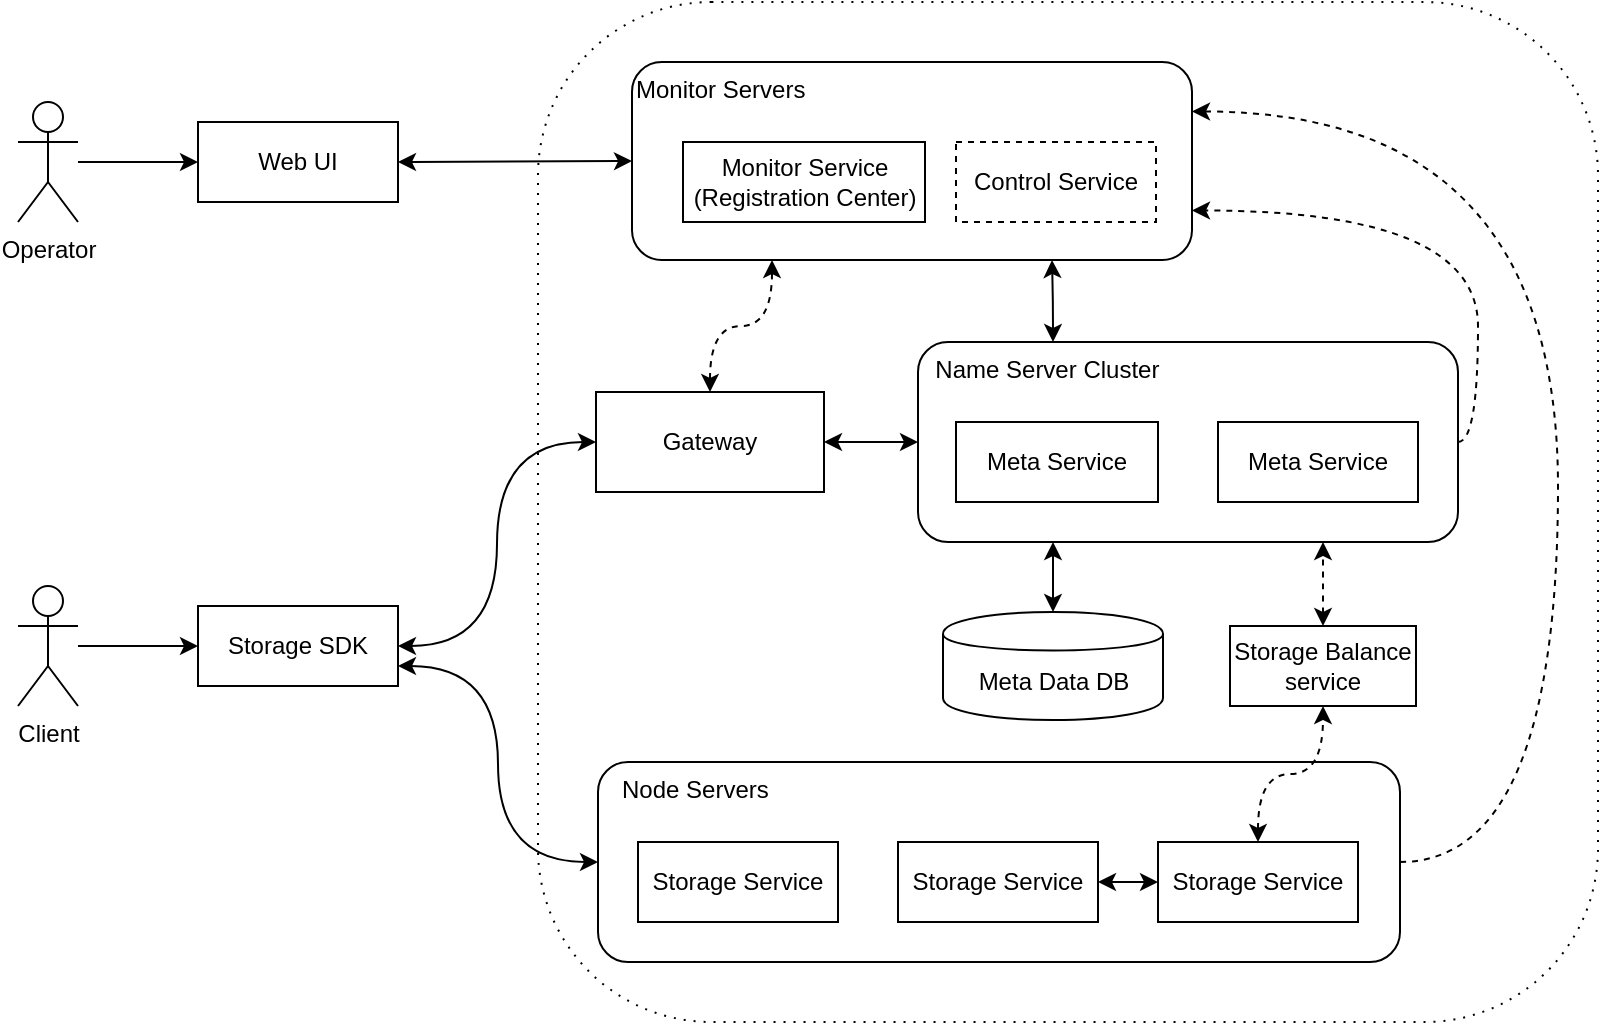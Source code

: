 <mxfile version="12.3.1" type="github" pages="4">
  <diagram id="Oe9xzcud2dYwxH7Brg_Q" name="General logic">
    <mxGraphModel dx="1357" dy="1946" grid="1" gridSize="10" guides="1" tooltips="1" connect="1" arrows="1" fold="1" page="1" pageScale="1" pageWidth="827" pageHeight="1169" math="0" shadow="0">
      <root>
        <mxCell id="0"/>
        <mxCell id="1" parent="0"/>
        <mxCell id="m2mV4k9FejmvXmau1tNy-12" value="" style="rounded=1;whiteSpace=wrap;html=1;fillColor=none;dashed=1;glass=0;shadow=0;dashPattern=1 4;arcSize=17;" parent="1" vertex="1">
          <mxGeometry x="278" y="-1090" width="530" height="510" as="geometry"/>
        </mxCell>
        <mxCell id="m2mV4k9FejmvXmau1tNy-1" value="&amp;nbsp; Name Server Cluster" style="rounded=1;whiteSpace=wrap;html=1;fillColor=none;align=left;verticalAlign=top;" parent="1" vertex="1">
          <mxGeometry x="468" y="-920" width="270" height="100" as="geometry"/>
        </mxCell>
        <mxCell id="sqMZ786WBMUgkVaHOJia-10" value="" style="edgeStyle=orthogonalEdgeStyle;curved=1;rounded=0;orthogonalLoop=1;jettySize=auto;html=1;entryX=0.75;entryY=1;entryDx=0;entryDy=0;exitX=0.25;exitY=0;exitDx=0;exitDy=0;startArrow=classic;startFill=1;" edge="1" parent="1" source="m2mV4k9FejmvXmau1tNy-1" target="m2mV4k9FejmvXmau1tNy-19">
          <mxGeometry relative="1" as="geometry">
            <mxPoint x="468" y="-870.0" as="targetPoint"/>
          </mxGeometry>
        </mxCell>
        <mxCell id="m2mV4k9FejmvXmau1tNy-19" value="Monitor Servers" style="rounded=1;whiteSpace=wrap;html=1;fillColor=none;align=left;horizontal=1;verticalAlign=top;" parent="1" vertex="1">
          <mxGeometry x="325" y="-1060" width="280" height="99" as="geometry"/>
        </mxCell>
        <mxCell id="m2mV4k9FejmvXmau1tNy-11" value="&amp;nbsp; &amp;nbsp;Node Servers" style="rounded=1;whiteSpace=wrap;html=1;fillColor=none;verticalAlign=top;align=left;" parent="1" vertex="1">
          <mxGeometry x="308" y="-710" width="401" height="100" as="geometry"/>
        </mxCell>
        <mxCell id="m2mV4k9FejmvXmau1tNy-22" value="" style="edgeStyle=orthogonalEdgeStyle;curved=1;rounded=0;jumpStyle=arc;orthogonalLoop=1;jettySize=auto;html=1;dashed=1;entryX=1;entryY=0.75;entryDx=0;entryDy=0;exitX=1;exitY=0.5;exitDx=0;exitDy=0;" parent="1" source="m2mV4k9FejmvXmau1tNy-1" target="m2mV4k9FejmvXmau1tNy-19" edge="1">
          <mxGeometry relative="1" as="geometry">
            <mxPoint x="488" y="-734.714" as="targetPoint"/>
            <Array as="points">
              <mxPoint x="748" y="-870"/>
              <mxPoint x="748" y="-986"/>
            </Array>
          </mxGeometry>
        </mxCell>
        <mxCell id="m2mV4k9FejmvXmau1tNy-14" value="" style="rounded=0;orthogonalLoop=1;jettySize=auto;html=1;exitX=1;exitY=0.5;exitDx=0;exitDy=0;entryX=0;entryY=0.5;entryDx=0;entryDy=0;edgeStyle=orthogonalEdgeStyle;curved=1;startArrow=classic;startFill=1;" parent="1" source="m2mV4k9FejmvXmau1tNy-2" target="Ta8X4zuw2rq3aPup9duK-3" edge="1">
          <mxGeometry relative="1" as="geometry"/>
        </mxCell>
        <mxCell id="m2mV4k9FejmvXmau1tNy-2" value="Storage SDK" style="rounded=0;whiteSpace=wrap;html=1;fillColor=none;" parent="1" vertex="1">
          <mxGeometry x="108" y="-788" width="100" height="40" as="geometry"/>
        </mxCell>
        <mxCell id="m2mV4k9FejmvXmau1tNy-13" value="" style="edgeStyle=orthogonalEdgeStyle;rounded=0;orthogonalLoop=1;jettySize=auto;html=1;" parent="1" source="m2mV4k9FejmvXmau1tNy-3" target="m2mV4k9FejmvXmau1tNy-2" edge="1">
          <mxGeometry relative="1" as="geometry"/>
        </mxCell>
        <mxCell id="m2mV4k9FejmvXmau1tNy-3" value="Client" style="shape=umlActor;verticalLabelPosition=bottom;labelBackgroundColor=#ffffff;verticalAlign=top;html=1;outlineConnect=0;fillColor=none;" parent="1" vertex="1">
          <mxGeometry x="18" y="-798" width="30" height="60" as="geometry"/>
        </mxCell>
        <mxCell id="m2mV4k9FejmvXmau1tNy-4" value="Meta Data DB" style="shape=cylinder;whiteSpace=wrap;html=1;boundedLbl=1;backgroundOutline=1;fillColor=none;" parent="1" vertex="1">
          <mxGeometry x="480.5" y="-785" width="110" height="54" as="geometry"/>
        </mxCell>
        <mxCell id="m2mV4k9FejmvXmau1tNy-15" style="edgeStyle=orthogonalEdgeStyle;rounded=0;orthogonalLoop=1;jettySize=auto;html=1;jumpStyle=arc;dashed=1;curved=1;exitX=1;exitY=0.5;exitDx=0;exitDy=0;entryX=1;entryY=0.25;entryDx=0;entryDy=0;" parent="1" source="m2mV4k9FejmvXmau1tNy-11" target="m2mV4k9FejmvXmau1tNy-19" edge="1">
          <mxGeometry relative="1" as="geometry">
            <mxPoint x="418.286" y="-554" as="sourcePoint"/>
            <mxPoint x="636.143" y="-700.143" as="targetPoint"/>
            <Array as="points">
              <mxPoint x="788" y="-660"/>
              <mxPoint x="788" y="-1035"/>
            </Array>
          </mxGeometry>
        </mxCell>
        <mxCell id="m2mV4k9FejmvXmau1tNy-6" value="Storage Service" style="rounded=0;whiteSpace=wrap;html=1;fillColor=none;" parent="1" vertex="1">
          <mxGeometry x="328" y="-670" width="100" height="40" as="geometry"/>
        </mxCell>
        <mxCell id="m2mV4k9FejmvXmau1tNy-8" value="Storage Service" style="rounded=0;whiteSpace=wrap;html=1;fillColor=none;" parent="1" vertex="1">
          <mxGeometry x="588" y="-670" width="100" height="40" as="geometry"/>
        </mxCell>
        <mxCell id="m2mV4k9FejmvXmau1tNy-9" value="Storage Service" style="rounded=0;whiteSpace=wrap;html=1;fillColor=none;" parent="1" vertex="1">
          <mxGeometry x="458" y="-670" width="100" height="40" as="geometry"/>
        </mxCell>
        <mxCell id="m2mV4k9FejmvXmau1tNy-16" value="" style="edgeStyle=orthogonalEdgeStyle;rounded=0;orthogonalLoop=1;jettySize=auto;html=1;entryX=0;entryY=0.5;entryDx=0;entryDy=0;exitX=1;exitY=0.75;exitDx=0;exitDy=0;curved=1;startArrow=classic;startFill=1;" parent="1" source="m2mV4k9FejmvXmau1tNy-2" target="m2mV4k9FejmvXmau1tNy-11" edge="1">
          <mxGeometry relative="1" as="geometry">
            <mxPoint x="222" y="-725" as="sourcePoint"/>
            <mxPoint x="380.286" y="-725" as="targetPoint"/>
          </mxGeometry>
        </mxCell>
        <mxCell id="m2mV4k9FejmvXmau1tNy-18" value="Monitor Service&lt;br&gt;(Registration Center)" style="rounded=0;whiteSpace=wrap;html=1;fillColor=none;" parent="1" vertex="1">
          <mxGeometry x="350.5" y="-1020" width="121" height="40" as="geometry"/>
        </mxCell>
        <mxCell id="sqMZ786WBMUgkVaHOJia-7" value="" style="edgeStyle=orthogonalEdgeStyle;curved=1;rounded=0;orthogonalLoop=1;jettySize=auto;html=1;" edge="1" parent="1" source="Ta8X4zuw2rq3aPup9duK-1" target="Ta8X4zuw2rq3aPup9duK-2">
          <mxGeometry relative="1" as="geometry"/>
        </mxCell>
        <mxCell id="Ta8X4zuw2rq3aPup9duK-1" value="Operator" style="shape=umlActor;verticalLabelPosition=bottom;labelBackgroundColor=#ffffff;verticalAlign=top;html=1;outlineConnect=0;fillColor=none;" parent="1" vertex="1">
          <mxGeometry x="18" y="-1040" width="30" height="60" as="geometry"/>
        </mxCell>
        <mxCell id="sqMZ786WBMUgkVaHOJia-8" value="" style="edgeStyle=orthogonalEdgeStyle;curved=1;rounded=0;orthogonalLoop=1;jettySize=auto;html=1;entryX=0;entryY=0.5;entryDx=0;entryDy=0;startArrow=classic;startFill=1;" edge="1" parent="1" source="Ta8X4zuw2rq3aPup9duK-2" target="m2mV4k9FejmvXmau1tNy-19">
          <mxGeometry relative="1" as="geometry"/>
        </mxCell>
        <mxCell id="Ta8X4zuw2rq3aPup9duK-2" value="Web UI" style="rounded=0;whiteSpace=wrap;html=1;fillColor=none;" parent="1" vertex="1">
          <mxGeometry x="108" y="-1030" width="100" height="40" as="geometry"/>
        </mxCell>
        <mxCell id="sqMZ786WBMUgkVaHOJia-3" value="" style="edgeStyle=orthogonalEdgeStyle;rounded=0;orthogonalLoop=1;jettySize=auto;html=1;curved=1;exitX=1;exitY=0.5;exitDx=0;exitDy=0;entryX=0;entryY=0.5;entryDx=0;entryDy=0;startArrow=classic;startFill=1;" edge="1" parent="1" source="Ta8X4zuw2rq3aPup9duK-3" target="m2mV4k9FejmvXmau1tNy-1">
          <mxGeometry relative="1" as="geometry">
            <mxPoint x="448" y="-794" as="targetPoint"/>
          </mxGeometry>
        </mxCell>
        <mxCell id="Ta8X4zuw2rq3aPup9duK-3" value="Gateway" style="rounded=0;whiteSpace=wrap;html=1;align=center;fillColor=none;" parent="1" vertex="1">
          <mxGeometry x="307" y="-895" width="114" height="50" as="geometry"/>
        </mxCell>
        <mxCell id="sqMZ786WBMUgkVaHOJia-5" style="edgeStyle=orthogonalEdgeStyle;curved=1;rounded=0;orthogonalLoop=1;jettySize=auto;html=1;exitX=0.25;exitY=1;exitDx=0;exitDy=0;entryX=0.5;entryY=0;entryDx=0;entryDy=0;startArrow=classic;startFill=1;" edge="1" parent="1" source="m2mV4k9FejmvXmau1tNy-1" target="m2mV4k9FejmvXmau1tNy-4">
          <mxGeometry relative="1" as="geometry">
            <Array as="points">
              <mxPoint x="536" y="-785"/>
              <mxPoint x="536" y="-785"/>
            </Array>
          </mxGeometry>
        </mxCell>
        <mxCell id="sqMZ786WBMUgkVaHOJia-1" value="Meta Service" style="rounded=0;whiteSpace=wrap;html=1;shadow=0;glass=0;align=center;fillColor=none;" vertex="1" parent="1">
          <mxGeometry x="487" y="-880" width="101" height="40" as="geometry"/>
        </mxCell>
        <mxCell id="sqMZ786WBMUgkVaHOJia-2" value="Meta Service" style="rounded=0;whiteSpace=wrap;html=1;shadow=0;glass=0;align=center;fillColor=none;" vertex="1" parent="1">
          <mxGeometry x="618" y="-880" width="100" height="40" as="geometry"/>
        </mxCell>
        <mxCell id="sqMZ786WBMUgkVaHOJia-11" value="Control Service" style="rounded=0;whiteSpace=wrap;html=1;shadow=0;glass=0;fillColor=none;align=center;dashed=1;" vertex="1" parent="1">
          <mxGeometry x="487" y="-1020" width="100" height="40" as="geometry"/>
        </mxCell>
        <mxCell id="sqMZ786WBMUgkVaHOJia-15" value="" style="rounded=0;orthogonalLoop=1;jettySize=auto;html=1;entryX=0.25;entryY=1;entryDx=0;entryDy=0;exitX=0.5;exitY=0;exitDx=0;exitDy=0;backgroundOutline=0;comic=0;dashed=1;startArrow=classic;startFill=1;edgeStyle=orthogonalEdgeStyle;curved=1;" edge="1" parent="1" source="Ta8X4zuw2rq3aPup9duK-3" target="m2mV4k9FejmvXmau1tNy-19">
          <mxGeometry relative="1" as="geometry">
            <mxPoint x="362" y="-863.5" as="sourcePoint"/>
            <mxPoint x="362" y="-948.5" as="targetPoint"/>
          </mxGeometry>
        </mxCell>
        <mxCell id="sqMZ786WBMUgkVaHOJia-21" value="" style="edgeStyle=orthogonalEdgeStyle;curved=1;rounded=0;comic=0;orthogonalLoop=1;jettySize=auto;html=1;dashed=1;startArrow=classic;startFill=1;entryX=0.75;entryY=1;entryDx=0;entryDy=0;" edge="1" parent="1" source="sqMZ786WBMUgkVaHOJia-18" target="m2mV4k9FejmvXmau1tNy-1">
          <mxGeometry relative="1" as="geometry"/>
        </mxCell>
        <mxCell id="sqMZ786WBMUgkVaHOJia-18" value="Storage Balance service" style="rounded=0;whiteSpace=wrap;html=1;shadow=0;glass=0;fillColor=none;align=center;" vertex="1" parent="1">
          <mxGeometry x="624" y="-778" width="93" height="40" as="geometry"/>
        </mxCell>
        <mxCell id="sqMZ786WBMUgkVaHOJia-22" value="" style="edgeStyle=orthogonalEdgeStyle;curved=1;rounded=0;comic=0;orthogonalLoop=1;jettySize=auto;html=1;dashed=1;startArrow=classic;startFill=1;entryX=0.5;entryY=1;entryDx=0;entryDy=0;exitX=0.5;exitY=0;exitDx=0;exitDy=0;" edge="1" parent="1" source="m2mV4k9FejmvXmau1tNy-8" target="sqMZ786WBMUgkVaHOJia-18">
          <mxGeometry relative="1" as="geometry">
            <mxPoint x="702.93" y="-775" as="sourcePoint"/>
            <mxPoint x="680.605" y="-810" as="targetPoint"/>
          </mxGeometry>
        </mxCell>
        <mxCell id="sqMZ786WBMUgkVaHOJia-23" value="" style="edgeStyle=orthogonalEdgeStyle;curved=1;rounded=0;comic=0;orthogonalLoop=1;jettySize=auto;html=1;startArrow=classic;startFill=1;entryX=0;entryY=0.5;entryDx=0;entryDy=0;exitX=1;exitY=0.5;exitDx=0;exitDy=0;" edge="1" parent="1" source="m2mV4k9FejmvXmau1tNy-9" target="m2mV4k9FejmvXmau1tNy-8">
          <mxGeometry relative="1" as="geometry">
            <mxPoint x="543" y="-660" as="sourcePoint"/>
            <mxPoint x="703" y="-734.8" as="targetPoint"/>
          </mxGeometry>
        </mxCell>
      </root>
    </mxGraphModel>
  </diagram>
  <diagram id="3Vak-GS5QEYjXxYNnw5b" name="S1 logic">
    <mxGraphModel dx="1357" dy="777" grid="1" gridSize="10" guides="1" tooltips="1" connect="1" arrows="1" fold="1" page="1" pageScale="1" pageWidth="827" pageHeight="1169" math="0" shadow="0">
      <root>
        <mxCell id="zwI7Rmu6tQE0ZYtFC7BP-0"/>
        <mxCell id="zwI7Rmu6tQE0ZYtFC7BP-1" parent="zwI7Rmu6tQE0ZYtFC7BP-0"/>
        <mxCell id="-I_vsNwQ9_ychxVAirG9-0" value="" style="rounded=1;whiteSpace=wrap;html=1;fillColor=none;dashed=1;glass=0;shadow=0;dashPattern=1 4;arcSize=17;" vertex="1" parent="zwI7Rmu6tQE0ZYtFC7BP-1">
          <mxGeometry x="310" y="120" width="491" height="510" as="geometry"/>
        </mxCell>
        <mxCell id="-I_vsNwQ9_ychxVAirG9-1" value="&amp;nbsp; Name Server" style="rounded=1;whiteSpace=wrap;html=1;fillColor=none;align=left;verticalAlign=top;" vertex="1" parent="zwI7Rmu6tQE0ZYtFC7BP-1">
          <mxGeometry x="338" y="295" width="300" height="102" as="geometry"/>
        </mxCell>
        <mxCell id="-I_vsNwQ9_ychxVAirG9-2" value="" style="edgeStyle=orthogonalEdgeStyle;curved=1;rounded=0;orthogonalLoop=1;jettySize=auto;html=1;entryX=0.5;entryY=1;entryDx=0;entryDy=0;exitX=0.5;exitY=0;exitDx=0;exitDy=0;startArrow=classic;startFill=1;" edge="1" parent="zwI7Rmu6tQE0ZYtFC7BP-1" source="-I_vsNwQ9_ychxVAirG9-1" target="-I_vsNwQ9_ychxVAirG9-3">
          <mxGeometry relative="1" as="geometry">
            <mxPoint x="500" y="345.0" as="targetPoint"/>
          </mxGeometry>
        </mxCell>
        <mxCell id="-I_vsNwQ9_ychxVAirG9-3" value="Monitor Server" style="rounded=1;whiteSpace=wrap;html=1;fillColor=none;align=left;horizontal=1;verticalAlign=top;" vertex="1" parent="zwI7Rmu6tQE0ZYtFC7BP-1">
          <mxGeometry x="393.5" y="155.5" width="189" height="99" as="geometry"/>
        </mxCell>
        <mxCell id="-I_vsNwQ9_ychxVAirG9-4" value="&amp;nbsp; &amp;nbsp;Node Servers" style="rounded=1;whiteSpace=wrap;html=1;fillColor=none;verticalAlign=top;align=left;" vertex="1" parent="zwI7Rmu6tQE0ZYtFC7BP-1">
          <mxGeometry x="340" y="505" width="401" height="100" as="geometry"/>
        </mxCell>
        <mxCell id="-I_vsNwQ9_ychxVAirG9-5" value="" style="edgeStyle=orthogonalEdgeStyle;curved=1;rounded=0;jumpStyle=arc;orthogonalLoop=1;jettySize=auto;html=1;dashed=1;entryX=1;entryY=0.75;entryDx=0;entryDy=0;exitX=1;exitY=0.5;exitDx=0;exitDy=0;" edge="1" parent="zwI7Rmu6tQE0ZYtFC7BP-1" source="-I_vsNwQ9_ychxVAirG9-1" target="-I_vsNwQ9_ychxVAirG9-3">
          <mxGeometry relative="1" as="geometry">
            <mxPoint x="520" y="480.286" as="targetPoint"/>
            <Array as="points">
              <mxPoint x="720" y="345"/>
              <mxPoint x="720" y="229"/>
            </Array>
          </mxGeometry>
        </mxCell>
        <mxCell id="-I_vsNwQ9_ychxVAirG9-6" value="" style="rounded=0;orthogonalLoop=1;jettySize=auto;html=1;exitX=1;exitY=0.5;exitDx=0;exitDy=0;entryX=0;entryY=0.5;entryDx=0;entryDy=0;edgeStyle=orthogonalEdgeStyle;curved=1;startArrow=classic;startFill=1;" edge="1" parent="zwI7Rmu6tQE0ZYtFC7BP-1" source="-I_vsNwQ9_ychxVAirG9-7" target="-I_vsNwQ9_ychxVAirG9-1">
          <mxGeometry relative="1" as="geometry">
            <mxPoint x="339" y="345" as="targetPoint"/>
          </mxGeometry>
        </mxCell>
        <mxCell id="-I_vsNwQ9_ychxVAirG9-7" value="Storage SDK" style="rounded=0;whiteSpace=wrap;html=1;fillColor=none;" vertex="1" parent="zwI7Rmu6tQE0ZYtFC7BP-1">
          <mxGeometry x="140" y="464" width="100" height="40" as="geometry"/>
        </mxCell>
        <mxCell id="-I_vsNwQ9_ychxVAirG9-8" value="" style="edgeStyle=orthogonalEdgeStyle;rounded=0;orthogonalLoop=1;jettySize=auto;html=1;" edge="1" parent="zwI7Rmu6tQE0ZYtFC7BP-1" source="-I_vsNwQ9_ychxVAirG9-9" target="-I_vsNwQ9_ychxVAirG9-7">
          <mxGeometry relative="1" as="geometry"/>
        </mxCell>
        <mxCell id="-I_vsNwQ9_ychxVAirG9-9" value="Client" style="shape=umlActor;verticalLabelPosition=bottom;labelBackgroundColor=#ffffff;verticalAlign=top;html=1;outlineConnect=0;fillColor=none;" vertex="1" parent="zwI7Rmu6tQE0ZYtFC7BP-1">
          <mxGeometry x="50" y="454" width="30" height="60" as="geometry"/>
        </mxCell>
        <mxCell id="-I_vsNwQ9_ychxVAirG9-10" value="Meta Data DB" style="shape=cylinder;whiteSpace=wrap;html=1;boundedLbl=1;backgroundOutline=1;fillColor=none;" vertex="1" parent="zwI7Rmu6tQE0ZYtFC7BP-1">
          <mxGeometry x="433" y="422" width="110" height="54" as="geometry"/>
        </mxCell>
        <mxCell id="-I_vsNwQ9_ychxVAirG9-11" style="edgeStyle=orthogonalEdgeStyle;rounded=0;orthogonalLoop=1;jettySize=auto;html=1;jumpStyle=arc;dashed=1;curved=1;exitX=1;exitY=0.5;exitDx=0;exitDy=0;entryX=1;entryY=0.25;entryDx=0;entryDy=0;" edge="1" parent="zwI7Rmu6tQE0ZYtFC7BP-1" source="-I_vsNwQ9_ychxVAirG9-4" target="-I_vsNwQ9_ychxVAirG9-3">
          <mxGeometry relative="1" as="geometry">
            <mxPoint x="450.286" y="661" as="sourcePoint"/>
            <mxPoint x="668.143" y="514.857" as="targetPoint"/>
            <Array as="points">
              <mxPoint x="780" y="555"/>
              <mxPoint x="780" y="180"/>
            </Array>
          </mxGeometry>
        </mxCell>
        <mxCell id="-I_vsNwQ9_ychxVAirG9-12" value="Storage Service" style="rounded=0;whiteSpace=wrap;html=1;fillColor=none;" vertex="1" parent="zwI7Rmu6tQE0ZYtFC7BP-1">
          <mxGeometry x="360" y="545" width="100" height="40" as="geometry"/>
        </mxCell>
        <mxCell id="-I_vsNwQ9_ychxVAirG9-13" value="Storage Service" style="rounded=0;whiteSpace=wrap;html=1;fillColor=none;" vertex="1" parent="zwI7Rmu6tQE0ZYtFC7BP-1">
          <mxGeometry x="620" y="545" width="100" height="40" as="geometry"/>
        </mxCell>
        <mxCell id="-I_vsNwQ9_ychxVAirG9-14" value="Storage Service" style="rounded=0;whiteSpace=wrap;html=1;fillColor=none;" vertex="1" parent="zwI7Rmu6tQE0ZYtFC7BP-1">
          <mxGeometry x="490" y="545" width="100" height="40" as="geometry"/>
        </mxCell>
        <mxCell id="-I_vsNwQ9_ychxVAirG9-15" value="" style="edgeStyle=orthogonalEdgeStyle;rounded=0;orthogonalLoop=1;jettySize=auto;html=1;entryX=0;entryY=0.5;entryDx=0;entryDy=0;exitX=1;exitY=0.75;exitDx=0;exitDy=0;curved=1;startArrow=classic;startFill=1;" edge="1" parent="zwI7Rmu6tQE0ZYtFC7BP-1" source="-I_vsNwQ9_ychxVAirG9-7" target="-I_vsNwQ9_ychxVAirG9-4">
          <mxGeometry relative="1" as="geometry">
            <mxPoint x="254" y="490" as="sourcePoint"/>
            <mxPoint x="412.286" y="490" as="targetPoint"/>
          </mxGeometry>
        </mxCell>
        <mxCell id="-I_vsNwQ9_ychxVAirG9-16" value="Monitor Service&lt;br&gt;(Registration Center)" style="rounded=0;whiteSpace=wrap;html=1;fillColor=none;" vertex="1" parent="zwI7Rmu6tQE0ZYtFC7BP-1">
          <mxGeometry x="428.5" y="197.5" width="121" height="40" as="geometry"/>
        </mxCell>
        <mxCell id="-I_vsNwQ9_ychxVAirG9-17" value="" style="edgeStyle=orthogonalEdgeStyle;curved=1;rounded=0;orthogonalLoop=1;jettySize=auto;html=1;" edge="1" parent="zwI7Rmu6tQE0ZYtFC7BP-1" source="-I_vsNwQ9_ychxVAirG9-18" target="-I_vsNwQ9_ychxVAirG9-20">
          <mxGeometry relative="1" as="geometry"/>
        </mxCell>
        <mxCell id="-I_vsNwQ9_ychxVAirG9-18" value="Operator" style="shape=umlActor;verticalLabelPosition=bottom;labelBackgroundColor=#ffffff;verticalAlign=top;html=1;outlineConnect=0;fillColor=none;" vertex="1" parent="zwI7Rmu6tQE0ZYtFC7BP-1">
          <mxGeometry x="50" y="175" width="30" height="60" as="geometry"/>
        </mxCell>
        <mxCell id="-I_vsNwQ9_ychxVAirG9-19" value="" style="edgeStyle=orthogonalEdgeStyle;curved=1;rounded=0;orthogonalLoop=1;jettySize=auto;html=1;entryX=0;entryY=0.5;entryDx=0;entryDy=0;startArrow=classic;startFill=1;" edge="1" parent="zwI7Rmu6tQE0ZYtFC7BP-1" source="-I_vsNwQ9_ychxVAirG9-20" target="-I_vsNwQ9_ychxVAirG9-3">
          <mxGeometry relative="1" as="geometry"/>
        </mxCell>
        <mxCell id="-I_vsNwQ9_ychxVAirG9-20" value="Web UI" style="rounded=0;whiteSpace=wrap;html=1;fillColor=none;" vertex="1" parent="zwI7Rmu6tQE0ZYtFC7BP-1">
          <mxGeometry x="140" y="185" width="100" height="40" as="geometry"/>
        </mxCell>
        <mxCell id="-I_vsNwQ9_ychxVAirG9-21" style="edgeStyle=orthogonalEdgeStyle;curved=1;rounded=0;orthogonalLoop=1;jettySize=auto;html=1;exitX=0.5;exitY=1;exitDx=0;exitDy=0;entryX=0.5;entryY=0;entryDx=0;entryDy=0;startArrow=classic;startFill=1;" edge="1" parent="zwI7Rmu6tQE0ZYtFC7BP-1" source="-I_vsNwQ9_ychxVAirG9-1" target="-I_vsNwQ9_ychxVAirG9-10">
          <mxGeometry relative="1" as="geometry">
            <Array as="points">
              <mxPoint x="488" y="422"/>
            </Array>
          </mxGeometry>
        </mxCell>
        <mxCell id="-I_vsNwQ9_ychxVAirG9-22" style="edgeStyle=orthogonalEdgeStyle;curved=1;rounded=0;comic=0;orthogonalLoop=1;jettySize=auto;html=1;exitX=1;exitY=0.5;exitDx=0;exitDy=0;startArrow=none;startFill=0;endArrow=none;endFill=0;dashed=1;dashPattern=1 4;" edge="1" parent="zwI7Rmu6tQE0ZYtFC7BP-1" source="-I_vsNwQ9_ychxVAirG9-23" target="-I_vsNwQ9_ychxVAirG9-24">
          <mxGeometry relative="1" as="geometry"/>
        </mxCell>
        <mxCell id="-I_vsNwQ9_ychxVAirG9-23" value="Meta Service (Master)" style="rounded=0;whiteSpace=wrap;html=1;shadow=0;glass=0;align=center;fillColor=none;" vertex="1" parent="zwI7Rmu6tQE0ZYtFC7BP-1">
          <mxGeometry x="370" y="335" width="101" height="40" as="geometry"/>
        </mxCell>
        <mxCell id="-I_vsNwQ9_ychxVAirG9-24" value="Meta Service (Slave)" style="rounded=0;whiteSpace=wrap;html=1;shadow=0;glass=0;align=center;fillColor=none;dashed=1;dashPattern=1 1;" vertex="1" parent="zwI7Rmu6tQE0ZYtFC7BP-1">
          <mxGeometry x="520" y="335" width="100" height="40" as="geometry"/>
        </mxCell>
      </root>
    </mxGraphModel>
  </diagram>
  <diagram id="GErHR1RaxrPyQvSYPpiZ" name="General Deployment">
    <mxGraphModel dx="1596" dy="3252" grid="1" gridSize="10" guides="1" tooltips="1" connect="1" arrows="1" fold="1" page="1" pageScale="1" pageWidth="827" pageHeight="1169" math="0" shadow="0">
      <root>
        <mxCell id="Buu8wV37X4HZG26SwFUM-0"/>
        <mxCell id="Buu8wV37X4HZG26SwFUM-1" parent="Buu8wV37X4HZG26SwFUM-0"/>
        <mxCell id="MGr8pbBzmb8d2YUwZgZi-32" value="Name Server" style="shape=ext;double=1;rounded=0;whiteSpace=wrap;html=1;shadow=0;glass=0;dashed=1;dashPattern=1 1;fillColor=none;align=left;verticalAlign=top;" vertex="1" parent="Buu8wV37X4HZG26SwFUM-1">
          <mxGeometry x="223" y="-2070" width="142" height="200" as="geometry"/>
        </mxCell>
        <mxCell id="MGr8pbBzmb8d2YUwZgZi-33" value="Meta Service" style="rounded=0;whiteSpace=wrap;html=1;shadow=0;glass=0;dashed=1;dashPattern=1 1;fillColor=none;align=center;" vertex="1" parent="Buu8wV37X4HZG26SwFUM-1">
          <mxGeometry x="244.5" y="-2029" width="99" height="29" as="geometry"/>
        </mxCell>
        <mxCell id="MGr8pbBzmb8d2YUwZgZi-34" value="Meta Data DB" style="shape=cylinder;whiteSpace=wrap;html=1;boundedLbl=1;backgroundOutline=1;fillColor=#cce5ff;strokeColor=#36393d;" vertex="1" parent="Buu8wV37X4HZG26SwFUM-1">
          <mxGeometry x="246.5" y="-1985" width="99" height="40" as="geometry"/>
        </mxCell>
        <mxCell id="MGr8pbBzmb8d2YUwZgZi-35" value="Monitor Server" style="shape=ext;double=1;rounded=0;whiteSpace=wrap;html=1;shadow=0;glass=0;dashed=1;dashPattern=1 1;fillColor=none;align=left;verticalAlign=top;" vertex="1" parent="Buu8wV37X4HZG26SwFUM-1">
          <mxGeometry x="42" y="-2070" width="143" height="200" as="geometry"/>
        </mxCell>
        <mxCell id="MGr8pbBzmb8d2YUwZgZi-36" value="Monitor Service" style="rounded=0;whiteSpace=wrap;html=1;shadow=0;glass=0;dashed=1;dashPattern=1 1;fillColor=none;align=center;" vertex="1" parent="Buu8wV37X4HZG26SwFUM-1">
          <mxGeometry x="64.5" y="-2030" width="100" height="30" as="geometry"/>
        </mxCell>
        <mxCell id="MGr8pbBzmb8d2YUwZgZi-38" value="Gateway" style="rounded=0;whiteSpace=wrap;html=1;align=center;fillColor=#cce5ff;strokeColor=#36393d;" vertex="1" parent="Buu8wV37X4HZG26SwFUM-1">
          <mxGeometry x="63" y="-1930" width="100" height="30" as="geometry"/>
        </mxCell>
        <mxCell id="MGr8pbBzmb8d2YUwZgZi-39" value="Control Service" style="rounded=0;whiteSpace=wrap;html=1;shadow=0;glass=0;fillColor=none;align=center;" vertex="1" parent="Buu8wV37X4HZG26SwFUM-1">
          <mxGeometry x="64.5" y="-1979" width="100" height="30" as="geometry"/>
        </mxCell>
        <mxCell id="MGr8pbBzmb8d2YUwZgZi-40" value="Storage Balance service" style="rounded=0;whiteSpace=wrap;html=1;shadow=0;glass=0;fillColor=none;align=center;" vertex="1" parent="Buu8wV37X4HZG26SwFUM-1">
          <mxGeometry x="244.5" y="-1930" width="100" height="40" as="geometry"/>
        </mxCell>
        <mxCell id="MGr8pbBzmb8d2YUwZgZi-41" value="Node Server" style="shape=ext;double=1;rounded=0;whiteSpace=wrap;html=1;shadow=0;glass=0;dashed=1;dashPattern=1 1;fillColor=none;align=left;verticalAlign=top;" vertex="1" parent="Buu8wV37X4HZG26SwFUM-1">
          <mxGeometry x="405" y="-2070" width="140" height="200" as="geometry"/>
        </mxCell>
        <mxCell id="MGr8pbBzmb8d2YUwZgZi-42" value="Storage Service" style="rounded=0;whiteSpace=wrap;html=1;fillColor=none;" vertex="1" parent="Buu8wV37X4HZG26SwFUM-1">
          <mxGeometry x="418.5" y="-1999" width="100" height="40" as="geometry"/>
        </mxCell>
        <mxCell id="3i4TScExMoTBiWj0P9aV-0" value="public network" style="shape=partialRectangle;whiteSpace=wrap;html=1;left=0;right=0;fillColor=none;rounded=0;shadow=0;glass=0;align=center;" vertex="1" parent="Buu8wV37X4HZG26SwFUM-1">
          <mxGeometry x="20" y="-2170" width="790" height="20" as="geometry"/>
        </mxCell>
        <mxCell id="3i4TScExMoTBiWj0P9aV-1" value="Internal network" style="shape=partialRectangle;whiteSpace=wrap;html=1;left=0;right=0;fillColor=none;rounded=0;shadow=0;glass=0;align=center;" vertex="1" parent="Buu8wV37X4HZG26SwFUM-1">
          <mxGeometry x="20" y="-1790" width="790" height="20" as="geometry"/>
        </mxCell>
        <mxCell id="3i4TScExMoTBiWj0P9aV-2" value="Node Server" style="shape=ext;double=1;rounded=0;whiteSpace=wrap;html=1;shadow=0;glass=0;dashed=1;dashPattern=1 1;fillColor=none;align=left;verticalAlign=top;" vertex="1" parent="Buu8wV37X4HZG26SwFUM-1">
          <mxGeometry x="583" y="-2070" width="140" height="200" as="geometry"/>
        </mxCell>
        <mxCell id="TOpz53Palb6CLjlrT_OV-7" value="" style="edgeStyle=orthogonalEdgeStyle;rounded=0;comic=0;orthogonalLoop=1;jettySize=auto;html=1;startArrow=classic;startFill=1;endArrow=classic;endFill=1;entryX=0;entryY=0;entryDx=0;entryDy=14;entryPerimeter=0;dashed=1;exitX=0.5;exitY=1;exitDx=0;exitDy=0;" edge="1" parent="Buu8wV37X4HZG26SwFUM-1" source="3i4TScExMoTBiWj0P9aV-3" target="TOpz53Palb6CLjlrT_OV-5">
          <mxGeometry relative="1" as="geometry">
            <mxPoint x="650" y="-1909" as="targetPoint"/>
            <Array as="points">
              <mxPoint x="647" y="-1972"/>
              <mxPoint x="647" y="-1966"/>
            </Array>
          </mxGeometry>
        </mxCell>
        <mxCell id="3i4TScExMoTBiWj0P9aV-3" value="Storage Service" style="rounded=0;whiteSpace=wrap;html=1;fillColor=none;" vertex="1" parent="Buu8wV37X4HZG26SwFUM-1">
          <mxGeometry x="596.5" y="-2029" width="100" height="40" as="geometry"/>
        </mxCell>
        <mxCell id="3i4TScExMoTBiWj0P9aV-4" value="" style="shape=flexArrow;endArrow=classic;startArrow=classic;html=1;exitX=0.5;exitY=0;exitDx=0;exitDy=0;entryX=0.118;entryY=1.038;entryDx=0;entryDy=0;entryPerimeter=0;" edge="1" parent="Buu8wV37X4HZG26SwFUM-1" source="MGr8pbBzmb8d2YUwZgZi-35" target="3i4TScExMoTBiWj0P9aV-0">
          <mxGeometry width="50" height="50" relative="1" as="geometry">
            <mxPoint x="64.5" y="-2060" as="sourcePoint"/>
            <mxPoint x="115" y="-2149" as="targetPoint"/>
          </mxGeometry>
        </mxCell>
        <mxCell id="3i4TScExMoTBiWj0P9aV-5" value="" style="shape=flexArrow;endArrow=classic;startArrow=classic;html=1;exitX=0.5;exitY=0;exitDx=0;exitDy=0;entryX=0.347;entryY=0.957;entryDx=0;entryDy=0;entryPerimeter=0;" edge="1" parent="Buu8wV37X4HZG26SwFUM-1" source="MGr8pbBzmb8d2YUwZgZi-32" target="3i4TScExMoTBiWj0P9aV-0">
          <mxGeometry width="50" height="50" relative="1" as="geometry">
            <mxPoint x="299" y="-2070" as="sourcePoint"/>
            <mxPoint x="298.5" y="-2150" as="targetPoint"/>
          </mxGeometry>
        </mxCell>
        <mxCell id="3i4TScExMoTBiWj0P9aV-6" value="" style="shape=flexArrow;endArrow=classic;startArrow=classic;html=1;entryX=0.129;entryY=0.988;entryDx=0;entryDy=0;entryPerimeter=0;exitX=0.5;exitY=0;exitDx=0;exitDy=0;" edge="1" parent="Buu8wV37X4HZG26SwFUM-1" source="MGr8pbBzmb8d2YUwZgZi-41">
          <mxGeometry width="50" height="50" relative="1" as="geometry">
            <mxPoint x="475" y="-2070" as="sourcePoint"/>
            <mxPoint x="474.638" y="-2150.24" as="targetPoint"/>
          </mxGeometry>
        </mxCell>
        <mxCell id="3i4TScExMoTBiWj0P9aV-7" value="" style="shape=flexArrow;endArrow=classic;startArrow=classic;html=1;exitX=0.5;exitY=0;exitDx=0;exitDy=0;" edge="1" parent="Buu8wV37X4HZG26SwFUM-1" source="3i4TScExMoTBiWj0P9aV-2">
          <mxGeometry width="50" height="50" relative="1" as="geometry">
            <mxPoint x="659" y="-2070" as="sourcePoint"/>
            <mxPoint x="653.5" y="-2150" as="targetPoint"/>
          </mxGeometry>
        </mxCell>
        <mxCell id="3i4TScExMoTBiWj0P9aV-10" value="Storage SDK" style="ellipse;whiteSpace=wrap;html=1;rounded=0;shadow=0;glass=0;fillColor=none;align=center;" vertex="1" parent="Buu8wV37X4HZG26SwFUM-1">
          <mxGeometry x="468.5" y="-2290" width="100" height="51" as="geometry"/>
        </mxCell>
        <mxCell id="TOpz53Palb6CLjlrT_OV-0" value="Client" style="ellipse;whiteSpace=wrap;html=1;rounded=0;shadow=0;glass=0;fillColor=none;align=center;" vertex="1" parent="Buu8wV37X4HZG26SwFUM-1">
          <mxGeometry x="188.5" y="-2290" width="100" height="51" as="geometry"/>
        </mxCell>
        <mxCell id="TOpz53Palb6CLjlrT_OV-1" value="" style="shape=flexArrow;endArrow=classic;startArrow=classic;html=1;entryX=0.5;entryY=1;entryDx=0;entryDy=0;" edge="1" parent="Buu8wV37X4HZG26SwFUM-1" target="TOpz53Palb6CLjlrT_OV-0">
          <mxGeometry width="50" height="50" relative="1" as="geometry">
            <mxPoint x="239" y="-2171" as="sourcePoint"/>
            <mxPoint x="246.638" y="-2230" as="targetPoint"/>
            <Array as="points"/>
          </mxGeometry>
        </mxCell>
        <mxCell id="TOpz53Palb6CLjlrT_OV-2" value="" style="shape=flexArrow;endArrow=classic;startArrow=classic;html=1;exitX=0.303;exitY=-0.067;exitDx=0;exitDy=0;entryX=0.5;entryY=1;entryDx=0;entryDy=0;exitPerimeter=0;" edge="1" parent="Buu8wV37X4HZG26SwFUM-1">
          <mxGeometry width="50" height="50" relative="1" as="geometry">
            <mxPoint x="518.266" y="-2171.84" as="sourcePoint"/>
            <mxPoint x="518" y="-2239.5" as="targetPoint"/>
            <Array as="points"/>
          </mxGeometry>
        </mxCell>
        <mxCell id="TOpz53Palb6CLjlrT_OV-3" value="" style="shape=flexArrow;endArrow=classic;startArrow=classic;html=1;entryX=0.5;entryY=1;entryDx=0;entryDy=0;exitX=0.5;exitY=0;exitDx=0;exitDy=0;" edge="1" parent="Buu8wV37X4HZG26SwFUM-1" target="MGr8pbBzmb8d2YUwZgZi-41">
          <mxGeometry width="50" height="50" relative="1" as="geometry">
            <mxPoint x="474.5" y="-1790" as="sourcePoint"/>
            <mxPoint x="474.138" y="-1870.24" as="targetPoint"/>
          </mxGeometry>
        </mxCell>
        <mxCell id="TOpz53Palb6CLjlrT_OV-4" value="" style="shape=flexArrow;endArrow=classic;startArrow=classic;html=1;entryX=0.5;entryY=1;entryDx=0;entryDy=0;" edge="1" parent="Buu8wV37X4HZG26SwFUM-1" target="3i4TScExMoTBiWj0P9aV-2">
          <mxGeometry width="50" height="50" relative="1" as="geometry">
            <mxPoint x="653.5" y="-1790" as="sourcePoint"/>
            <mxPoint x="648.638" y="-1870.24" as="targetPoint"/>
          </mxGeometry>
        </mxCell>
        <mxCell id="TOpz53Palb6CLjlrT_OV-5" value="Folder" style="verticalLabelPosition=middle;verticalAlign=middle;shape=card;size=8;arcSize=12;rounded=0;shadow=0;glass=0;fillColor=none;align=center;whiteSpace=wrap;html=1;labelPosition=center;" vertex="1" parent="Buu8wV37X4HZG26SwFUM-1">
          <mxGeometry x="670" y="-1980" width="53" height="20" as="geometry"/>
        </mxCell>
        <mxCell id="TOpz53Palb6CLjlrT_OV-8" value="" style="edgeStyle=orthogonalEdgeStyle;rounded=0;comic=0;orthogonalLoop=1;jettySize=auto;html=1;startArrow=classic;startFill=1;endArrow=classic;endFill=1;entryX=0;entryY=0;entryDx=0;entryDy=14;entryPerimeter=0;dashed=1;exitX=0.5;exitY=1;exitDx=0;exitDy=0;" edge="1" parent="Buu8wV37X4HZG26SwFUM-1" target="TOpz53Palb6CLjlrT_OV-9" source="MGr8pbBzmb8d2YUwZgZi-42">
          <mxGeometry relative="1" as="geometry">
            <mxPoint x="469.881" y="-1958.952" as="sourcePoint"/>
            <mxPoint x="473.5" y="-1879" as="targetPoint"/>
            <Array as="points">
              <mxPoint x="468" y="-1936"/>
            </Array>
          </mxGeometry>
        </mxCell>
        <mxCell id="TOpz53Palb6CLjlrT_OV-9" value="Folder" style="verticalLabelPosition=middle;verticalAlign=middle;shape=card;size=8;arcSize=12;rounded=0;shadow=0;glass=0;fillColor=none;align=center;whiteSpace=wrap;html=1;labelPosition=center;" vertex="1" parent="Buu8wV37X4HZG26SwFUM-1">
          <mxGeometry x="492.5" y="-1950" width="53" height="20" as="geometry"/>
        </mxCell>
        <mxCell id="TOpz53Palb6CLjlrT_OV-11" value="" style="edgeStyle=orthogonalEdgeStyle;rounded=0;comic=0;orthogonalLoop=1;jettySize=auto;html=1;startArrow=classic;startFill=1;endArrow=classic;endFill=1;entryX=0;entryY=0;entryDx=0;entryDy=14;entryPerimeter=0;dashed=1;exitX=0.5;exitY=1;exitDx=0;exitDy=0;" edge="1" parent="Buu8wV37X4HZG26SwFUM-1" source="TOpz53Palb6CLjlrT_OV-12" target="TOpz53Palb6CLjlrT_OV-13">
          <mxGeometry relative="1" as="geometry">
            <mxPoint x="650" y="-1828" as="targetPoint"/>
            <Array as="points">
              <mxPoint x="647" y="-1891"/>
              <mxPoint x="647" y="-1885"/>
            </Array>
          </mxGeometry>
        </mxCell>
        <mxCell id="TOpz53Palb6CLjlrT_OV-12" value="Storage Service" style="rounded=0;whiteSpace=wrap;html=1;fillColor=none;" vertex="1" parent="Buu8wV37X4HZG26SwFUM-1">
          <mxGeometry x="596.5" y="-1948" width="100" height="40" as="geometry"/>
        </mxCell>
        <mxCell id="TOpz53Palb6CLjlrT_OV-13" value="Folder" style="verticalLabelPosition=middle;verticalAlign=middle;shape=card;size=8;arcSize=12;rounded=0;shadow=0;glass=0;fillColor=none;align=center;whiteSpace=wrap;html=1;labelPosition=center;" vertex="1" parent="Buu8wV37X4HZG26SwFUM-1">
          <mxGeometry x="670" y="-1899" width="53" height="20" as="geometry"/>
        </mxCell>
      </root>
    </mxGraphModel>
  </diagram>
  <diagram id="kdPcIfeCF6Ko1qaRtiFo" name="S1 Deployment">
    <mxGraphModel dx="1357" dy="3115" grid="1" gridSize="10" guides="1" tooltips="1" connect="1" arrows="1" fold="1" page="1" pageScale="1" pageWidth="827" pageHeight="1169" math="0" shadow="0">
      <root>
        <mxCell id="JZ8kXglFC2pi2hFwJCt3-0"/>
        <mxCell id="JZ8kXglFC2pi2hFwJCt3-1" parent="JZ8kXglFC2pi2hFwJCt3-0"/>
        <mxCell id="JZ8kXglFC2pi2hFwJCt3-2" value="Name Server" style="shape=ext;double=1;rounded=0;whiteSpace=wrap;html=1;shadow=0;glass=0;dashed=1;dashPattern=1 1;fillColor=none;align=left;verticalAlign=top;" vertex="1" parent="JZ8kXglFC2pi2hFwJCt3-1">
          <mxGeometry x="223" y="-2070" width="142" height="200" as="geometry"/>
        </mxCell>
        <mxCell id="JZ8kXglFC2pi2hFwJCt3-3" value="Meta Service" style="rounded=0;whiteSpace=wrap;html=1;shadow=0;glass=0;dashed=1;dashPattern=1 1;fillColor=none;align=center;" vertex="1" parent="JZ8kXglFC2pi2hFwJCt3-1">
          <mxGeometry x="244.5" y="-2008" width="99" height="29" as="geometry"/>
        </mxCell>
        <mxCell id="JZ8kXglFC2pi2hFwJCt3-4" value="Meta Data DB" style="shape=cylinder;whiteSpace=wrap;html=1;boundedLbl=1;backgroundOutline=1;fillColor=none;" vertex="1" parent="JZ8kXglFC2pi2hFwJCt3-1">
          <mxGeometry x="246.5" y="-1948" width="99" height="40" as="geometry"/>
        </mxCell>
        <mxCell id="JZ8kXglFC2pi2hFwJCt3-5" value="Monitor Server" style="shape=ext;double=1;rounded=0;whiteSpace=wrap;html=1;shadow=0;glass=0;dashed=1;dashPattern=1 1;fillColor=none;align=left;verticalAlign=top;" vertex="1" parent="JZ8kXglFC2pi2hFwJCt3-1">
          <mxGeometry x="42" y="-2070" width="143" height="200" as="geometry"/>
        </mxCell>
        <mxCell id="JZ8kXglFC2pi2hFwJCt3-6" value="Monitor Service" style="rounded=0;whiteSpace=wrap;html=1;shadow=0;glass=0;dashed=1;dashPattern=1 1;fillColor=none;align=center;" vertex="1" parent="JZ8kXglFC2pi2hFwJCt3-1">
          <mxGeometry x="63.5" y="-1999" width="100" height="30" as="geometry"/>
        </mxCell>
        <mxCell id="JZ8kXglFC2pi2hFwJCt3-10" value="Node Server" style="shape=ext;double=1;rounded=0;whiteSpace=wrap;html=1;shadow=0;glass=0;dashed=1;dashPattern=1 1;fillColor=none;align=left;verticalAlign=top;" vertex="1" parent="JZ8kXglFC2pi2hFwJCt3-1">
          <mxGeometry x="405" y="-2070" width="140" height="200" as="geometry"/>
        </mxCell>
        <mxCell id="JZ8kXglFC2pi2hFwJCt3-11" value="Storage Service" style="rounded=0;whiteSpace=wrap;html=1;fillColor=none;" vertex="1" parent="JZ8kXglFC2pi2hFwJCt3-1">
          <mxGeometry x="418.5" y="-1999" width="100" height="40" as="geometry"/>
        </mxCell>
        <mxCell id="JZ8kXglFC2pi2hFwJCt3-12" value="Node Server" style="shape=ext;double=1;rounded=0;whiteSpace=wrap;html=1;shadow=0;glass=0;dashed=1;dashPattern=1 1;fillColor=none;align=left;verticalAlign=top;" vertex="1" parent="JZ8kXglFC2pi2hFwJCt3-1">
          <mxGeometry x="583" y="-2070" width="140" height="200" as="geometry"/>
        </mxCell>
        <mxCell id="JZ8kXglFC2pi2hFwJCt3-13" value="" style="edgeStyle=orthogonalEdgeStyle;rounded=0;comic=0;orthogonalLoop=1;jettySize=auto;html=1;startArrow=classic;startFill=1;endArrow=classic;endFill=1;entryX=0;entryY=0;entryDx=0;entryDy=14;entryPerimeter=0;dashed=1;exitX=0.5;exitY=1;exitDx=0;exitDy=0;" edge="1" parent="JZ8kXglFC2pi2hFwJCt3-1" source="JZ8kXglFC2pi2hFwJCt3-14" target="JZ8kXglFC2pi2hFwJCt3-25">
          <mxGeometry relative="1" as="geometry">
            <mxPoint x="650" y="-1909" as="targetPoint"/>
            <Array as="points">
              <mxPoint x="647" y="-1972"/>
              <mxPoint x="647" y="-1966"/>
            </Array>
          </mxGeometry>
        </mxCell>
        <mxCell id="JZ8kXglFC2pi2hFwJCt3-14" value="Storage Service" style="rounded=0;whiteSpace=wrap;html=1;fillColor=none;" vertex="1" parent="JZ8kXglFC2pi2hFwJCt3-1">
          <mxGeometry x="596.5" y="-2029" width="100" height="40" as="geometry"/>
        </mxCell>
        <mxCell id="JZ8kXglFC2pi2hFwJCt3-15" value="" style="shape=flexArrow;endArrow=classic;startArrow=classic;html=1;exitX=0.5;exitY=0;exitDx=0;exitDy=0;entryX=0.118;entryY=1.038;entryDx=0;entryDy=0;entryPerimeter=0;" edge="1" parent="JZ8kXglFC2pi2hFwJCt3-1" source="JZ8kXglFC2pi2hFwJCt3-5">
          <mxGeometry width="50" height="50" relative="1" as="geometry">
            <mxPoint x="64.5" y="-2060" as="sourcePoint"/>
            <mxPoint x="113.22" y="-2149.24" as="targetPoint"/>
          </mxGeometry>
        </mxCell>
        <mxCell id="JZ8kXglFC2pi2hFwJCt3-16" value="" style="shape=flexArrow;endArrow=classic;startArrow=classic;html=1;exitX=0.5;exitY=0;exitDx=0;exitDy=0;entryX=0.347;entryY=0.957;entryDx=0;entryDy=0;entryPerimeter=0;" edge="1" parent="JZ8kXglFC2pi2hFwJCt3-1" source="JZ8kXglFC2pi2hFwJCt3-2">
          <mxGeometry width="50" height="50" relative="1" as="geometry">
            <mxPoint x="299" y="-2070" as="sourcePoint"/>
            <mxPoint x="294.13" y="-2150.86" as="targetPoint"/>
          </mxGeometry>
        </mxCell>
        <mxCell id="JZ8kXglFC2pi2hFwJCt3-17" value="" style="shape=flexArrow;endArrow=classic;startArrow=classic;html=1;entryX=0.129;entryY=0.988;entryDx=0;entryDy=0;entryPerimeter=0;exitX=0.5;exitY=0;exitDx=0;exitDy=0;" edge="1" parent="JZ8kXglFC2pi2hFwJCt3-1" source="JZ8kXglFC2pi2hFwJCt3-10">
          <mxGeometry width="50" height="50" relative="1" as="geometry">
            <mxPoint x="475" y="-2070" as="sourcePoint"/>
            <mxPoint x="474.638" y="-2150.24" as="targetPoint"/>
          </mxGeometry>
        </mxCell>
        <mxCell id="JZ8kXglFC2pi2hFwJCt3-18" value="" style="shape=flexArrow;endArrow=classic;startArrow=classic;html=1;exitX=0.5;exitY=0;exitDx=0;exitDy=0;" edge="1" parent="JZ8kXglFC2pi2hFwJCt3-1" source="JZ8kXglFC2pi2hFwJCt3-12">
          <mxGeometry width="50" height="50" relative="1" as="geometry">
            <mxPoint x="659" y="-2070" as="sourcePoint"/>
            <mxPoint x="653.5" y="-2150" as="targetPoint"/>
          </mxGeometry>
        </mxCell>
        <mxCell id="JZ8kXglFC2pi2hFwJCt3-19" value="Storage SDK" style="ellipse;whiteSpace=wrap;html=1;rounded=0;shadow=0;glass=0;fillColor=none;align=center;" vertex="1" parent="JZ8kXglFC2pi2hFwJCt3-1">
          <mxGeometry x="468.5" y="-2290" width="100" height="51" as="geometry"/>
        </mxCell>
        <mxCell id="JZ8kXglFC2pi2hFwJCt3-20" value="Client" style="ellipse;whiteSpace=wrap;html=1;rounded=0;shadow=0;glass=0;fillColor=none;align=center;" vertex="1" parent="JZ8kXglFC2pi2hFwJCt3-1">
          <mxGeometry x="188.5" y="-2290" width="100" height="51" as="geometry"/>
        </mxCell>
        <mxCell id="JZ8kXglFC2pi2hFwJCt3-21" value="" style="shape=flexArrow;endArrow=classic;startArrow=classic;html=1;entryX=0.5;entryY=1;entryDx=0;entryDy=0;" edge="1" parent="JZ8kXglFC2pi2hFwJCt3-1" target="JZ8kXglFC2pi2hFwJCt3-20">
          <mxGeometry width="50" height="50" relative="1" as="geometry">
            <mxPoint x="239" y="-2171" as="sourcePoint"/>
            <mxPoint x="246.638" y="-2230" as="targetPoint"/>
            <Array as="points"/>
          </mxGeometry>
        </mxCell>
        <mxCell id="JZ8kXglFC2pi2hFwJCt3-22" value="" style="shape=flexArrow;endArrow=classic;startArrow=classic;html=1;exitX=0.303;exitY=-0.067;exitDx=0;exitDy=0;entryX=0.5;entryY=1;entryDx=0;entryDy=0;exitPerimeter=0;" edge="1" parent="JZ8kXglFC2pi2hFwJCt3-1">
          <mxGeometry width="50" height="50" relative="1" as="geometry">
            <mxPoint x="518.266" y="-2171.84" as="sourcePoint"/>
            <mxPoint x="518" y="-2239.5" as="targetPoint"/>
            <Array as="points"/>
          </mxGeometry>
        </mxCell>
        <mxCell id="JZ8kXglFC2pi2hFwJCt3-25" value="Folder" style="verticalLabelPosition=middle;verticalAlign=middle;shape=card;size=8;arcSize=12;rounded=0;shadow=0;glass=0;fillColor=none;align=center;whiteSpace=wrap;html=1;labelPosition=center;" vertex="1" parent="JZ8kXglFC2pi2hFwJCt3-1">
          <mxGeometry x="670" y="-1980" width="53" height="20" as="geometry"/>
        </mxCell>
        <mxCell id="JZ8kXglFC2pi2hFwJCt3-26" value="" style="edgeStyle=orthogonalEdgeStyle;rounded=0;comic=0;orthogonalLoop=1;jettySize=auto;html=1;startArrow=classic;startFill=1;endArrow=classic;endFill=1;entryX=0;entryY=0;entryDx=0;entryDy=14;entryPerimeter=0;dashed=1;exitX=0.5;exitY=1;exitDx=0;exitDy=0;" edge="1" parent="JZ8kXglFC2pi2hFwJCt3-1" source="JZ8kXglFC2pi2hFwJCt3-11" target="JZ8kXglFC2pi2hFwJCt3-27">
          <mxGeometry relative="1" as="geometry">
            <mxPoint x="469.881" y="-1958.952" as="sourcePoint"/>
            <mxPoint x="473.5" y="-1879" as="targetPoint"/>
            <Array as="points">
              <mxPoint x="468" y="-1936"/>
            </Array>
          </mxGeometry>
        </mxCell>
        <mxCell id="JZ8kXglFC2pi2hFwJCt3-27" value="Folder" style="verticalLabelPosition=middle;verticalAlign=middle;shape=card;size=8;arcSize=12;rounded=0;shadow=0;glass=0;fillColor=none;align=center;whiteSpace=wrap;html=1;labelPosition=center;" vertex="1" parent="JZ8kXglFC2pi2hFwJCt3-1">
          <mxGeometry x="492.5" y="-1950" width="53" height="20" as="geometry"/>
        </mxCell>
        <mxCell id="JZ8kXglFC2pi2hFwJCt3-28" value="" style="edgeStyle=orthogonalEdgeStyle;rounded=0;comic=0;orthogonalLoop=1;jettySize=auto;html=1;startArrow=classic;startFill=1;endArrow=classic;endFill=1;entryX=0;entryY=0;entryDx=0;entryDy=14;entryPerimeter=0;dashed=1;exitX=0.5;exitY=1;exitDx=0;exitDy=0;" edge="1" parent="JZ8kXglFC2pi2hFwJCt3-1" source="JZ8kXglFC2pi2hFwJCt3-29" target="JZ8kXglFC2pi2hFwJCt3-30">
          <mxGeometry relative="1" as="geometry">
            <mxPoint x="650" y="-1828" as="targetPoint"/>
            <Array as="points">
              <mxPoint x="647" y="-1891"/>
              <mxPoint x="647" y="-1885"/>
            </Array>
          </mxGeometry>
        </mxCell>
        <mxCell id="JZ8kXglFC2pi2hFwJCt3-29" value="Storage Service" style="rounded=0;whiteSpace=wrap;html=1;fillColor=none;" vertex="1" parent="JZ8kXglFC2pi2hFwJCt3-1">
          <mxGeometry x="596.5" y="-1948" width="100" height="40" as="geometry"/>
        </mxCell>
        <mxCell id="JZ8kXglFC2pi2hFwJCt3-30" value="Folder" style="verticalLabelPosition=middle;verticalAlign=middle;shape=card;size=8;arcSize=12;rounded=0;shadow=0;glass=0;fillColor=none;align=center;whiteSpace=wrap;html=1;labelPosition=center;" vertex="1" parent="JZ8kXglFC2pi2hFwJCt3-1">
          <mxGeometry x="670" y="-1899" width="53" height="20" as="geometry"/>
        </mxCell>
        <mxCell id="CMm05Upbz3d2z3E_-MU--0" value="public network" style="shape=partialRectangle;whiteSpace=wrap;html=1;left=0;right=0;fillColor=none;rounded=0;shadow=0;glass=0;align=center;" vertex="1" parent="JZ8kXglFC2pi2hFwJCt3-1">
          <mxGeometry x="20" y="-2170" width="790" height="20" as="geometry"/>
        </mxCell>
      </root>
    </mxGraphModel>
  </diagram>
</mxfile>
